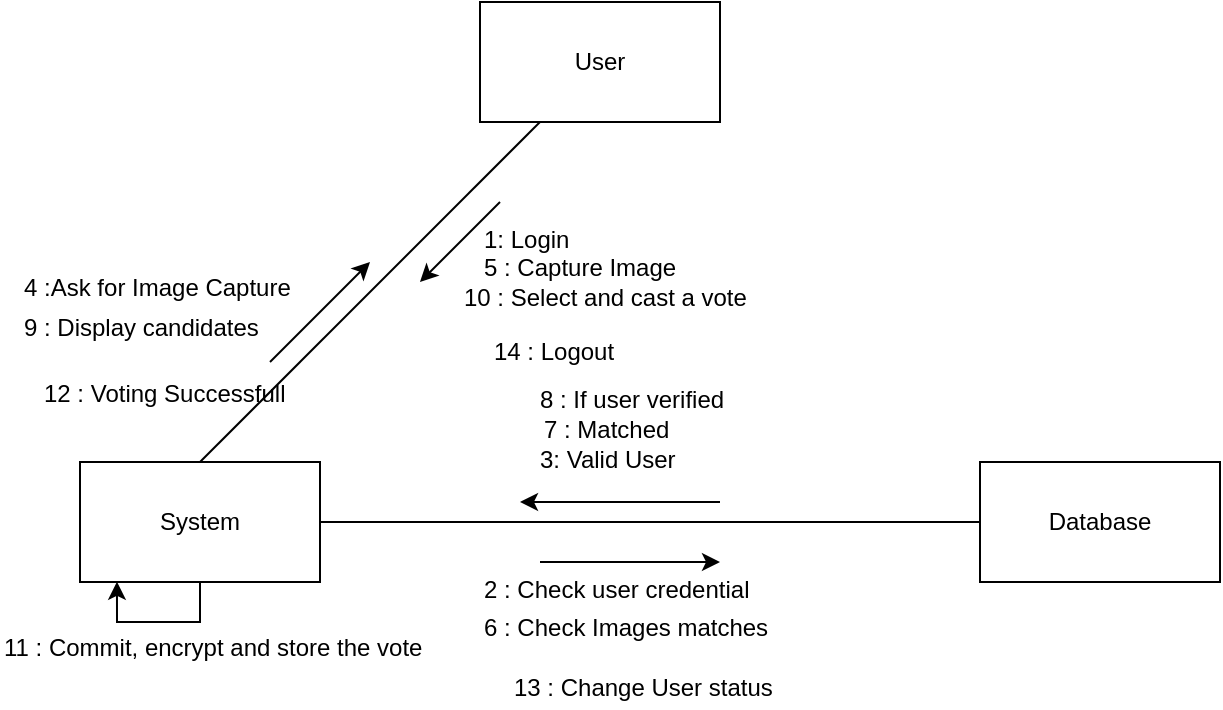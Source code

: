 <mxfile version="12.1.7" type="github" pages="1">
  <diagram id="FDK_VWUMmiSy1B3tPCUl" name="Page-1">
    <mxGraphModel dx="1116" dy="529" grid="1" gridSize="10" guides="1" tooltips="1" connect="1" arrows="1" fold="1" page="1" pageScale="1" pageWidth="827" pageHeight="1169" math="0" shadow="0">
      <root>
        <mxCell id="0"/>
        <mxCell id="1" parent="0"/>
        <mxCell id="LWGLGFLKwShI6pi8NE8C-1" value="User" style="rounded=0;whiteSpace=wrap;html=1;" vertex="1" parent="1">
          <mxGeometry x="240" width="120" height="60" as="geometry"/>
        </mxCell>
        <mxCell id="LWGLGFLKwShI6pi8NE8C-2" value="Database" style="rounded=0;whiteSpace=wrap;html=1;" vertex="1" parent="1">
          <mxGeometry x="490" y="230" width="120" height="60" as="geometry"/>
        </mxCell>
        <mxCell id="LWGLGFLKwShI6pi8NE8C-3" style="edgeStyle=orthogonalEdgeStyle;rounded=0;orthogonalLoop=1;jettySize=auto;html=1;exitX=0.5;exitY=1;exitDx=0;exitDy=0;entryX=0.154;entryY=0.998;entryDx=0;entryDy=0;entryPerimeter=0;" edge="1" parent="1" source="LWGLGFLKwShI6pi8NE8C-4" target="LWGLGFLKwShI6pi8NE8C-4">
          <mxGeometry relative="1" as="geometry">
            <mxPoint x="60" y="300" as="targetPoint"/>
          </mxGeometry>
        </mxCell>
        <mxCell id="LWGLGFLKwShI6pi8NE8C-4" value="System" style="rounded=0;whiteSpace=wrap;html=1;" vertex="1" parent="1">
          <mxGeometry x="40" y="230" width="120" height="60" as="geometry"/>
        </mxCell>
        <mxCell id="LWGLGFLKwShI6pi8NE8C-5" value="" style="endArrow=none;html=1;entryX=0.25;entryY=1;entryDx=0;entryDy=0;exitX=0.5;exitY=0;exitDx=0;exitDy=0;" edge="1" parent="1" source="LWGLGFLKwShI6pi8NE8C-4" target="LWGLGFLKwShI6pi8NE8C-1">
          <mxGeometry width="50" height="50" relative="1" as="geometry">
            <mxPoint x="140" y="180" as="sourcePoint"/>
            <mxPoint x="190" y="130" as="targetPoint"/>
          </mxGeometry>
        </mxCell>
        <mxCell id="LWGLGFLKwShI6pi8NE8C-6" value="" style="endArrow=none;html=1;entryX=0;entryY=0.5;entryDx=0;entryDy=0;exitX=1;exitY=0.5;exitDx=0;exitDy=0;" edge="1" parent="1" source="LWGLGFLKwShI6pi8NE8C-4" target="LWGLGFLKwShI6pi8NE8C-2">
          <mxGeometry width="50" height="50" relative="1" as="geometry">
            <mxPoint x="200" y="300" as="sourcePoint"/>
            <mxPoint x="250" y="250" as="targetPoint"/>
          </mxGeometry>
        </mxCell>
        <mxCell id="LWGLGFLKwShI6pi8NE8C-7" value="" style="endArrow=classic;html=1;" edge="1" parent="1">
          <mxGeometry width="50" height="50" relative="1" as="geometry">
            <mxPoint x="135" y="180" as="sourcePoint"/>
            <mxPoint x="185" y="130" as="targetPoint"/>
          </mxGeometry>
        </mxCell>
        <mxCell id="LWGLGFLKwShI6pi8NE8C-8" value="" style="endArrow=classic;html=1;" edge="1" parent="1">
          <mxGeometry width="50" height="50" relative="1" as="geometry">
            <mxPoint x="250" y="100" as="sourcePoint"/>
            <mxPoint x="210" y="140" as="targetPoint"/>
          </mxGeometry>
        </mxCell>
        <mxCell id="LWGLGFLKwShI6pi8NE8C-9" value="" style="endArrow=classic;html=1;" edge="1" parent="1">
          <mxGeometry width="50" height="50" relative="1" as="geometry">
            <mxPoint x="270" y="280" as="sourcePoint"/>
            <mxPoint x="360" y="280" as="targetPoint"/>
          </mxGeometry>
        </mxCell>
        <mxCell id="LWGLGFLKwShI6pi8NE8C-10" value="" style="endArrow=classic;html=1;" edge="1" parent="1">
          <mxGeometry width="50" height="50" relative="1" as="geometry">
            <mxPoint x="360" y="250" as="sourcePoint"/>
            <mxPoint x="260" y="250" as="targetPoint"/>
          </mxGeometry>
        </mxCell>
        <mxCell id="LWGLGFLKwShI6pi8NE8C-11" value="1: Login" style="text;html=1;resizable=0;points=[];autosize=1;align=left;verticalAlign=top;spacingTop=-4;" vertex="1" parent="1">
          <mxGeometry x="240" y="109" width="60" height="20" as="geometry"/>
        </mxCell>
        <mxCell id="LWGLGFLKwShI6pi8NE8C-12" value="2 : Check user credential" style="text;html=1;resizable=0;points=[];autosize=1;align=left;verticalAlign=top;spacingTop=-4;" vertex="1" parent="1">
          <mxGeometry x="240" y="284" width="150" height="20" as="geometry"/>
        </mxCell>
        <mxCell id="LWGLGFLKwShI6pi8NE8C-13" value="3: Valid User" style="text;html=1;" vertex="1" parent="1">
          <mxGeometry x="268" y="215" width="90" height="30" as="geometry"/>
        </mxCell>
        <mxCell id="LWGLGFLKwShI6pi8NE8C-14" value="4 :Ask for Image Capture" style="text;html=1;" vertex="1" parent="1">
          <mxGeometry x="10" y="129" width="160" height="30" as="geometry"/>
        </mxCell>
        <mxCell id="LWGLGFLKwShI6pi8NE8C-15" value="5 : Capture Image" style="text;html=1;" vertex="1" parent="1">
          <mxGeometry x="240" y="119" width="120" height="30" as="geometry"/>
        </mxCell>
        <mxCell id="LWGLGFLKwShI6pi8NE8C-16" value="6 : Check Images matches" style="text;html=1;" vertex="1" parent="1">
          <mxGeometry x="240" y="299" width="170" height="30" as="geometry"/>
        </mxCell>
        <mxCell id="LWGLGFLKwShI6pi8NE8C-17" value="7 : Matched" style="text;html=1;" vertex="1" parent="1">
          <mxGeometry x="270" y="200" width="90" height="30" as="geometry"/>
        </mxCell>
        <mxCell id="LWGLGFLKwShI6pi8NE8C-18" value="8 : If user verified" style="text;html=1;" vertex="1" parent="1">
          <mxGeometry x="268" y="185" width="120" height="30" as="geometry"/>
        </mxCell>
        <mxCell id="LWGLGFLKwShI6pi8NE8C-19" value="9 : Display candidates" style="text;html=1;" vertex="1" parent="1">
          <mxGeometry x="10" y="149" width="140" height="30" as="geometry"/>
        </mxCell>
        <mxCell id="LWGLGFLKwShI6pi8NE8C-20" value="10 : Select and cast a vote" style="text;html=1;" vertex="1" parent="1">
          <mxGeometry x="230" y="134" width="170" height="30" as="geometry"/>
        </mxCell>
        <mxCell id="LWGLGFLKwShI6pi8NE8C-21" value="11 : Commit, encrypt and store the vote" style="text;html=1;" vertex="1" parent="1">
          <mxGeometry y="309" width="140" height="30" as="geometry"/>
        </mxCell>
        <mxCell id="LWGLGFLKwShI6pi8NE8C-22" value="13 : Change User status" style="text;html=1;resizable=0;points=[];autosize=1;align=left;verticalAlign=top;spacingTop=-4;" vertex="1" parent="1">
          <mxGeometry x="255" y="333" width="140" height="20" as="geometry"/>
        </mxCell>
        <mxCell id="LWGLGFLKwShI6pi8NE8C-23" value="14 : Logout" style="text;html=1;" vertex="1" parent="1">
          <mxGeometry x="245" y="161" width="90" height="35" as="geometry"/>
        </mxCell>
        <mxCell id="LWGLGFLKwShI6pi8NE8C-24" value="12 : Voting Successfull" style="text;html=1;" vertex="1" parent="1">
          <mxGeometry x="20" y="181.5" width="150" height="30" as="geometry"/>
        </mxCell>
      </root>
    </mxGraphModel>
  </diagram>
</mxfile>
